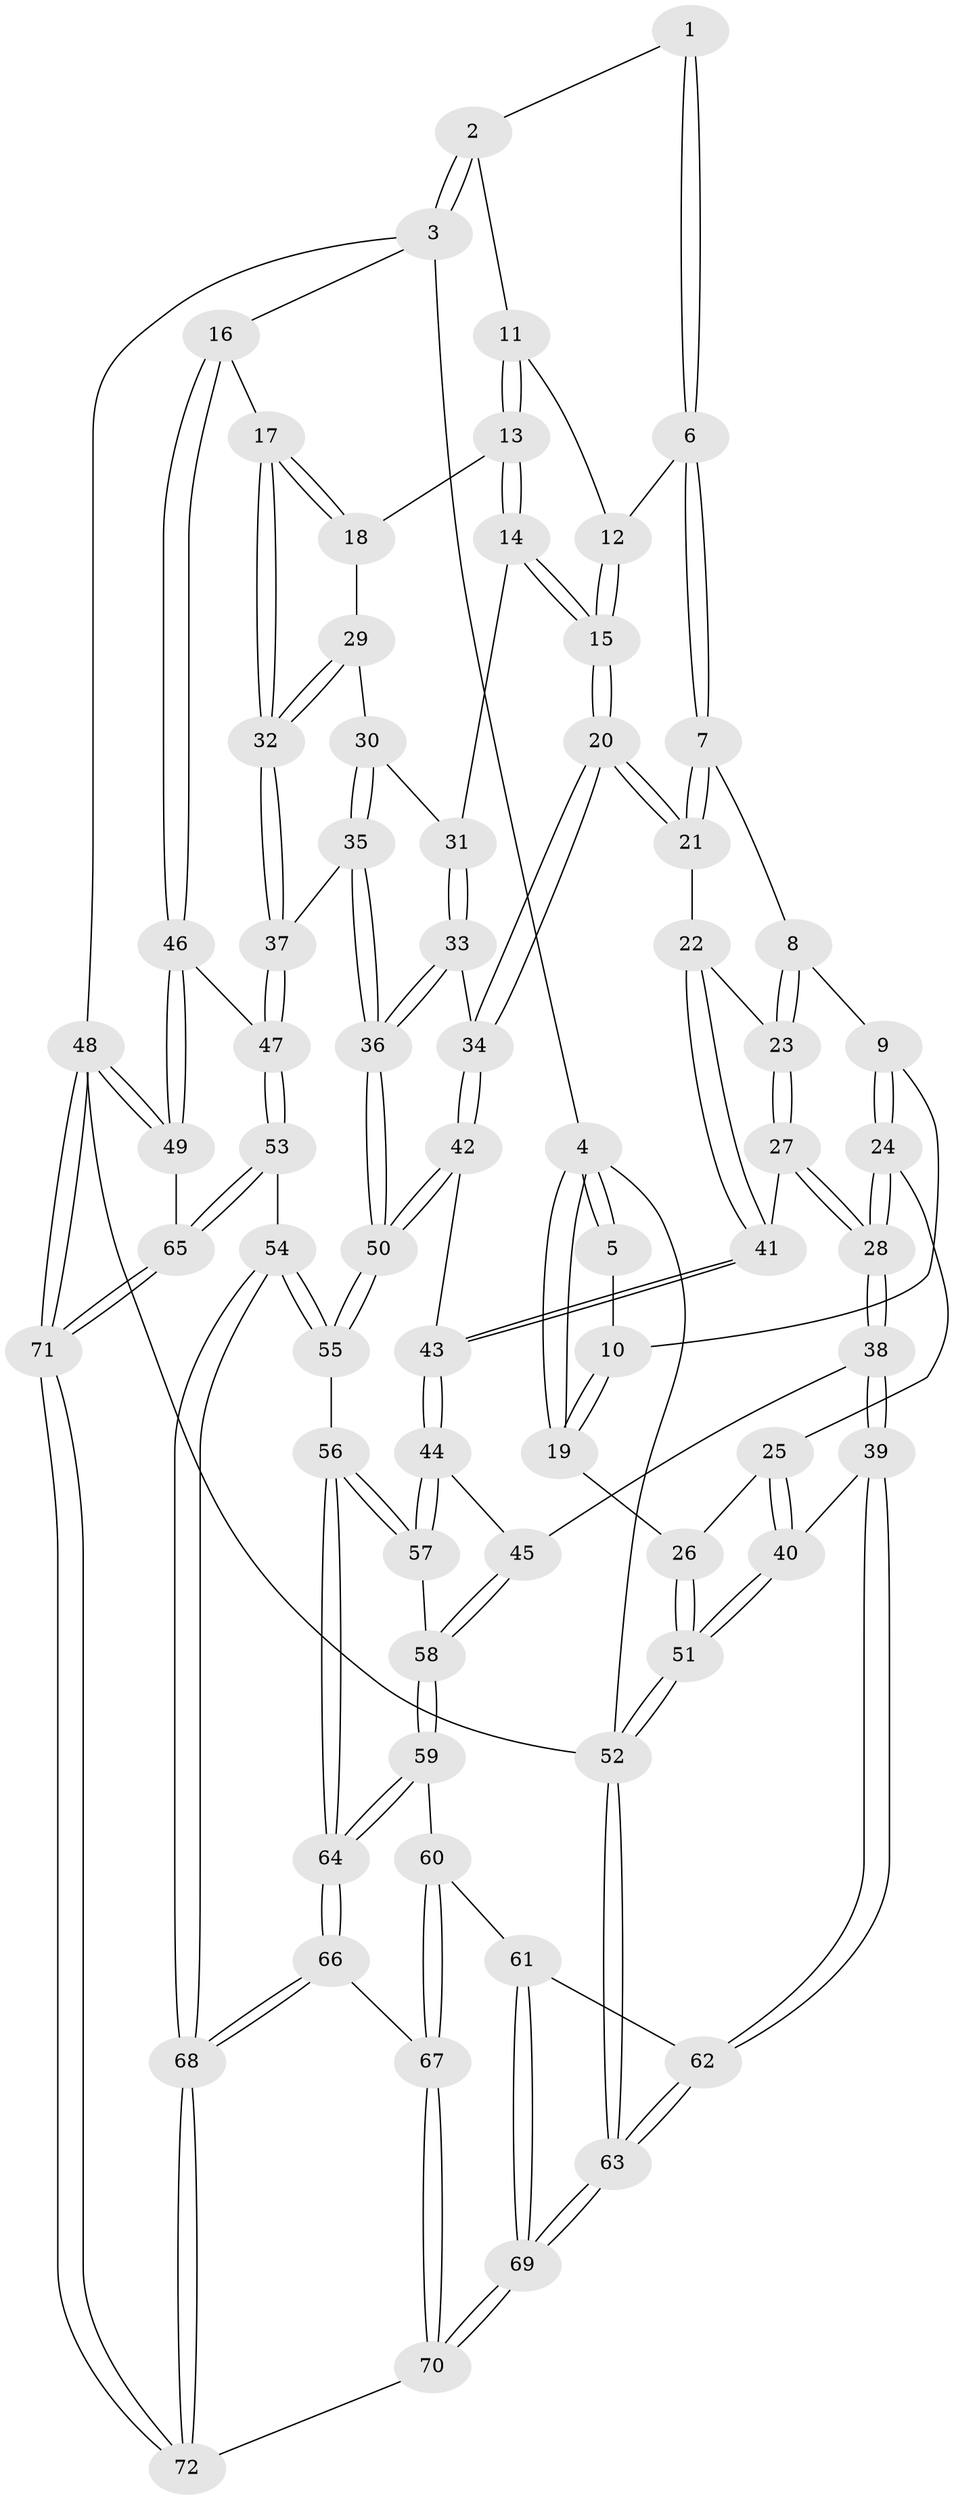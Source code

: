 // coarse degree distribution, {3: 0.18604651162790697, 5: 0.27906976744186046, 4: 0.5116279069767442, 6: 0.023255813953488372}
// Generated by graph-tools (version 1.1) at 2025/42/03/06/25 10:42:35]
// undirected, 72 vertices, 177 edges
graph export_dot {
graph [start="1"]
  node [color=gray90,style=filled];
  1 [pos="+0.37327970330215704+0"];
  2 [pos="+0.8100053562827302+0"];
  3 [pos="+1+0"];
  4 [pos="+0+0"];
  5 [pos="+0.2992201196972244+0"];
  6 [pos="+0.4518038659943001+0.12268748107973654"];
  7 [pos="+0.4474523821756314+0.15326235768256394"];
  8 [pos="+0.23603528442920652+0.12286568705100359"];
  9 [pos="+0.22361643717902083+0.11603722336118048"];
  10 [pos="+0.21382392977582654+0.05807363793951663"];
  11 [pos="+0.7356384014046949+0"];
  12 [pos="+0.5854490218159561+0.09138089351672606"];
  13 [pos="+0.7036690715888715+0.11030983940594832"];
  14 [pos="+0.6329219164939563+0.22770013948190984"];
  15 [pos="+0.5589160925825252+0.23434431583169654"];
  16 [pos="+1+0.02806938627914781"];
  17 [pos="+1+0.16306123113417714"];
  18 [pos="+0.7617406153029963+0.22813454514879875"];
  19 [pos="+0+0.15516431331181174"];
  20 [pos="+0.518009592438153+0.253177664278145"];
  21 [pos="+0.4617056808251557+0.23779774335199028"];
  22 [pos="+0.45746439990052473+0.24058246294611899"];
  23 [pos="+0.37874818755733586+0.2537729072159739"];
  24 [pos="+0.17367867401811468+0.24347941786363428"];
  25 [pos="+0.12488053907585274+0.25807919137957386"];
  26 [pos="+0+0.1644634013728514"];
  27 [pos="+0.28556446360752086+0.32951954316078924"];
  28 [pos="+0.26445052405576064+0.3419470966266892"];
  29 [pos="+0.7567265843911489+0.2364023423034511"];
  30 [pos="+0.6996393823291849+0.2627013789369647"];
  31 [pos="+0.6381304144050582+0.23260241969531512"];
  32 [pos="+0.8253579492768399+0.4016720327624438"];
  33 [pos="+0.6556671127484212+0.4020067541666061"];
  34 [pos="+0.5531341283235122+0.34123722299710724"];
  35 [pos="+0.7475445261675758+0.44642808406456613"];
  36 [pos="+0.7169797450346371+0.46185180264572334"];
  37 [pos="+0.8058726719887257+0.4336474136131697"];
  38 [pos="+0.2580152989981166+0.4940544127276035"];
  39 [pos="+0.07139663303636794+0.5366767103603125"];
  40 [pos="+0.053095800390630506+0.5323972101771139"];
  41 [pos="+0.42668375799212327+0.37109971409488973"];
  42 [pos="+0.4514999948373158+0.4953215821940222"];
  43 [pos="+0.4312319141423547+0.4960697438922795"];
  44 [pos="+0.42961715930541383+0.49682483805462047"];
  45 [pos="+0.28019452786817156+0.5055567157710047"];
  46 [pos="+1+0.5920753461054528"];
  47 [pos="+0.9598240121450993+0.5652450053292788"];
  48 [pos="+1+1"];
  49 [pos="+1+0.8123977467749957"];
  50 [pos="+0.6484701609335418+0.5613658087464298"];
  51 [pos="+0+0.5424570841674707"];
  52 [pos="+0+1"];
  53 [pos="+0.7693364065944437+0.7521106450345317"];
  54 [pos="+0.7594502869468754+0.745524451627788"];
  55 [pos="+0.6582251890725642+0.6740436526276943"];
  56 [pos="+0.5457271576600372+0.7460183437041212"];
  57 [pos="+0.4402958461234908+0.645484744916472"];
  58 [pos="+0.31584443136868345+0.7041877129944817"];
  59 [pos="+0.31255714320710154+0.7214334189056973"];
  60 [pos="+0.2908829004228397+0.7515284276489241"];
  61 [pos="+0.22692106831973857+0.7759669114755603"];
  62 [pos="+0.1351019865307218+0.673255015937642"];
  63 [pos="+0+1"];
  64 [pos="+0.5309684578686577+0.7669810325505393"];
  65 [pos="+0.7970959544657061+0.8070346565180115"];
  66 [pos="+0.5139320980707077+0.8320523079046622"];
  67 [pos="+0.39639524992399566+0.883090777107952"];
  68 [pos="+0.5636620864795465+0.9166583623225234"];
  69 [pos="+0+1"];
  70 [pos="+0.2593134324036938+1"];
  71 [pos="+0.7310337202748508+1"];
  72 [pos="+0.6905460493570347+1"];
  1 -- 2;
  1 -- 6;
  1 -- 6;
  2 -- 3;
  2 -- 3;
  2 -- 11;
  3 -- 4;
  3 -- 16;
  3 -- 48;
  4 -- 5;
  4 -- 5;
  4 -- 19;
  4 -- 19;
  4 -- 52;
  5 -- 10;
  6 -- 7;
  6 -- 7;
  6 -- 12;
  7 -- 8;
  7 -- 21;
  7 -- 21;
  8 -- 9;
  8 -- 23;
  8 -- 23;
  9 -- 10;
  9 -- 24;
  9 -- 24;
  10 -- 19;
  10 -- 19;
  11 -- 12;
  11 -- 13;
  11 -- 13;
  12 -- 15;
  12 -- 15;
  13 -- 14;
  13 -- 14;
  13 -- 18;
  14 -- 15;
  14 -- 15;
  14 -- 31;
  15 -- 20;
  15 -- 20;
  16 -- 17;
  16 -- 46;
  16 -- 46;
  17 -- 18;
  17 -- 18;
  17 -- 32;
  17 -- 32;
  18 -- 29;
  19 -- 26;
  20 -- 21;
  20 -- 21;
  20 -- 34;
  20 -- 34;
  21 -- 22;
  22 -- 23;
  22 -- 41;
  22 -- 41;
  23 -- 27;
  23 -- 27;
  24 -- 25;
  24 -- 28;
  24 -- 28;
  25 -- 26;
  25 -- 40;
  25 -- 40;
  26 -- 51;
  26 -- 51;
  27 -- 28;
  27 -- 28;
  27 -- 41;
  28 -- 38;
  28 -- 38;
  29 -- 30;
  29 -- 32;
  29 -- 32;
  30 -- 31;
  30 -- 35;
  30 -- 35;
  31 -- 33;
  31 -- 33;
  32 -- 37;
  32 -- 37;
  33 -- 34;
  33 -- 36;
  33 -- 36;
  34 -- 42;
  34 -- 42;
  35 -- 36;
  35 -- 36;
  35 -- 37;
  36 -- 50;
  36 -- 50;
  37 -- 47;
  37 -- 47;
  38 -- 39;
  38 -- 39;
  38 -- 45;
  39 -- 40;
  39 -- 62;
  39 -- 62;
  40 -- 51;
  40 -- 51;
  41 -- 43;
  41 -- 43;
  42 -- 43;
  42 -- 50;
  42 -- 50;
  43 -- 44;
  43 -- 44;
  44 -- 45;
  44 -- 57;
  44 -- 57;
  45 -- 58;
  45 -- 58;
  46 -- 47;
  46 -- 49;
  46 -- 49;
  47 -- 53;
  47 -- 53;
  48 -- 49;
  48 -- 49;
  48 -- 71;
  48 -- 71;
  48 -- 52;
  49 -- 65;
  50 -- 55;
  50 -- 55;
  51 -- 52;
  51 -- 52;
  52 -- 63;
  52 -- 63;
  53 -- 54;
  53 -- 65;
  53 -- 65;
  54 -- 55;
  54 -- 55;
  54 -- 68;
  54 -- 68;
  55 -- 56;
  56 -- 57;
  56 -- 57;
  56 -- 64;
  56 -- 64;
  57 -- 58;
  58 -- 59;
  58 -- 59;
  59 -- 60;
  59 -- 64;
  59 -- 64;
  60 -- 61;
  60 -- 67;
  60 -- 67;
  61 -- 62;
  61 -- 69;
  61 -- 69;
  62 -- 63;
  62 -- 63;
  63 -- 69;
  63 -- 69;
  64 -- 66;
  64 -- 66;
  65 -- 71;
  65 -- 71;
  66 -- 67;
  66 -- 68;
  66 -- 68;
  67 -- 70;
  67 -- 70;
  68 -- 72;
  68 -- 72;
  69 -- 70;
  69 -- 70;
  70 -- 72;
  71 -- 72;
  71 -- 72;
}
